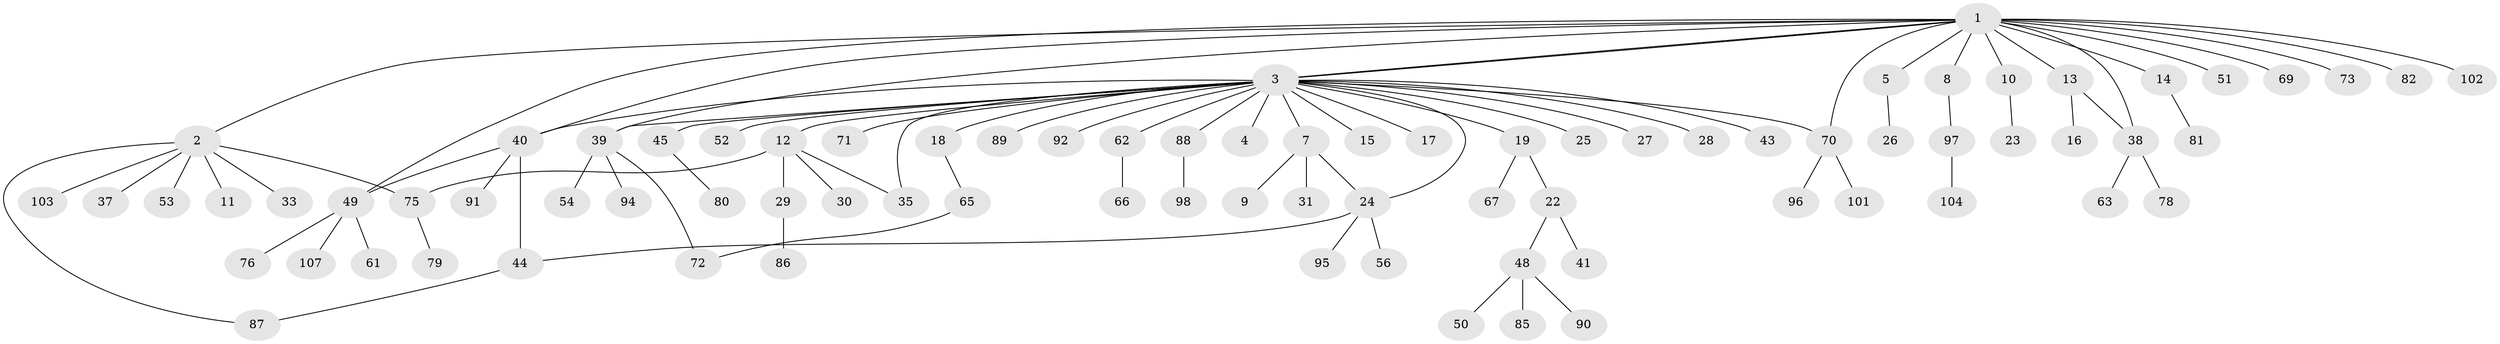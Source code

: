 // Generated by graph-tools (version 1.1) at 2025/23/03/03/25 07:23:55]
// undirected, 82 vertices, 93 edges
graph export_dot {
graph [start="1"]
  node [color=gray90,style=filled];
  1 [super="+36"];
  2 [super="+6"];
  3 [super="+60"];
  4;
  5 [super="+34"];
  7 [super="+105"];
  8 [super="+57"];
  9;
  10 [super="+21"];
  11;
  12 [super="+42"];
  13 [super="+20"];
  14;
  15;
  16;
  17;
  18;
  19 [super="+84"];
  22;
  23;
  24;
  25;
  26 [super="+83"];
  27;
  28 [super="+32"];
  29 [super="+46"];
  30;
  31;
  33;
  35;
  37;
  38 [super="+68"];
  39 [super="+47"];
  40 [super="+64"];
  41 [super="+55"];
  43;
  44 [super="+93"];
  45 [super="+106"];
  48 [super="+58"];
  49 [super="+59"];
  50;
  51;
  52;
  53;
  54;
  56;
  61;
  62;
  63;
  65 [super="+77"];
  66;
  67 [super="+74"];
  69;
  70 [super="+100"];
  71;
  72;
  73;
  75;
  76;
  78;
  79;
  80;
  81 [super="+99"];
  82;
  85;
  86;
  87;
  88;
  89;
  90;
  91;
  92;
  94;
  95;
  96;
  97;
  98;
  101;
  102;
  103;
  104;
  107;
  1 -- 2;
  1 -- 3;
  1 -- 3;
  1 -- 5;
  1 -- 8;
  1 -- 10;
  1 -- 13;
  1 -- 14;
  1 -- 38;
  1 -- 39;
  1 -- 40;
  1 -- 49;
  1 -- 51;
  1 -- 69;
  1 -- 70;
  1 -- 73;
  1 -- 82;
  1 -- 102;
  2 -- 33;
  2 -- 75;
  2 -- 37;
  2 -- 53;
  2 -- 103;
  2 -- 87;
  2 -- 11;
  3 -- 4;
  3 -- 7 [weight=2];
  3 -- 12;
  3 -- 15;
  3 -- 17;
  3 -- 18;
  3 -- 19;
  3 -- 24;
  3 -- 25;
  3 -- 27;
  3 -- 28;
  3 -- 35;
  3 -- 40;
  3 -- 43;
  3 -- 45;
  3 -- 52;
  3 -- 62;
  3 -- 70;
  3 -- 71;
  3 -- 88;
  3 -- 89;
  3 -- 92;
  3 -- 39;
  5 -- 26;
  7 -- 9;
  7 -- 31;
  7 -- 24;
  8 -- 97;
  10 -- 23;
  12 -- 29;
  12 -- 30;
  12 -- 35;
  12 -- 75;
  13 -- 16;
  13 -- 38;
  14 -- 81;
  18 -- 65;
  19 -- 22;
  19 -- 67;
  22 -- 41;
  22 -- 48;
  24 -- 44;
  24 -- 56;
  24 -- 95;
  29 -- 86;
  38 -- 63;
  38 -- 78;
  39 -- 54;
  39 -- 72;
  39 -- 94;
  40 -- 91;
  40 -- 44;
  40 -- 49;
  44 -- 87;
  45 -- 80;
  48 -- 50;
  48 -- 85;
  48 -- 90;
  49 -- 76;
  49 -- 107;
  49 -- 61;
  62 -- 66;
  65 -- 72;
  70 -- 96;
  70 -- 101;
  75 -- 79;
  88 -- 98;
  97 -- 104;
}

